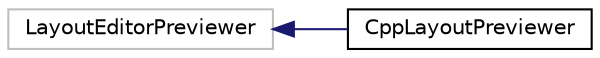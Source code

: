 digraph "Graphical Class Hierarchy"
{
  edge [fontname="Helvetica",fontsize="10",labelfontname="Helvetica",labelfontsize="10"];
  node [fontname="Helvetica",fontsize="10",shape=record];
  rankdir="LR";
  Node1 [label="LayoutEditorPreviewer",height=0.2,width=0.4,color="grey75", fillcolor="white", style="filled"];
  Node1 -> Node2 [dir="back",color="midnightblue",fontsize="10",style="solid",fontname="Helvetica"];
  Node2 [label="CppLayoutPreviewer",height=0.2,width=0.4,color="black", fillcolor="white", style="filled",URL="$dc/dfb/class_cpp_layout_previewer.html",tooltip="The new scene editor canvas. "];
}
